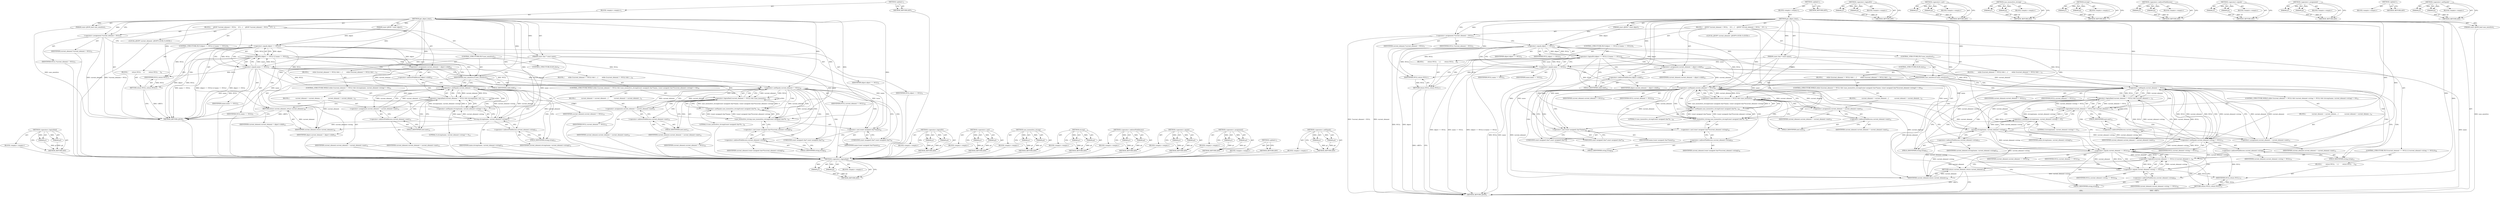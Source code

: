 digraph "&lt;operator&gt;.notEquals" {
vulnerable_125 [label=<(METHOD,&lt;operator&gt;.logicalAnd)>];
vulnerable_126 [label=<(PARAM,p1)>];
vulnerable_127 [label=<(PARAM,p2)>];
vulnerable_128 [label=<(BLOCK,&lt;empty&gt;,&lt;empty&gt;)>];
vulnerable_129 [label=<(METHOD_RETURN,ANY)>];
vulnerable_6 [label=<(METHOD,&lt;global&gt;)<SUB>1</SUB>>];
vulnerable_7 [label=<(BLOCK,&lt;empty&gt;,&lt;empty&gt;)<SUB>1</SUB>>];
vulnerable_8 [label=<(METHOD,get_object_item)<SUB>1</SUB>>];
vulnerable_9 [label=<(PARAM,const cJSON * const object)<SUB>1</SUB>>];
vulnerable_10 [label=<(PARAM,const char * const name)<SUB>1</SUB>>];
vulnerable_11 [label=<(PARAM,const cJSON_bool case_sensitive)<SUB>1</SUB>>];
vulnerable_12 [label=<(BLOCK,{
    cJSON *current_element = NULL;

    if ((...,{
    cJSON *current_element = NULL;

    if ((...)<SUB>2</SUB>>];
vulnerable_13 [label="<(LOCAL,cJSON* current_element: cJSON*)<SUB>3</SUB>>"];
vulnerable_14 [label=<(&lt;operator&gt;.assignment,*current_element = NULL)<SUB>3</SUB>>];
vulnerable_15 [label=<(IDENTIFIER,current_element,*current_element = NULL)<SUB>3</SUB>>];
vulnerable_16 [label=<(IDENTIFIER,NULL,*current_element = NULL)<SUB>3</SUB>>];
vulnerable_17 [label=<(CONTROL_STRUCTURE,IF,if ((object == NULL) || (name == NULL)))<SUB>5</SUB>>];
vulnerable_18 [label=<(&lt;operator&gt;.logicalOr,(object == NULL) || (name == NULL))<SUB>5</SUB>>];
vulnerable_19 [label=<(&lt;operator&gt;.equals,object == NULL)<SUB>5</SUB>>];
vulnerable_20 [label=<(IDENTIFIER,object,object == NULL)<SUB>5</SUB>>];
vulnerable_21 [label=<(IDENTIFIER,NULL,object == NULL)<SUB>5</SUB>>];
vulnerable_22 [label=<(&lt;operator&gt;.equals,name == NULL)<SUB>5</SUB>>];
vulnerable_23 [label=<(IDENTIFIER,name,name == NULL)<SUB>5</SUB>>];
vulnerable_24 [label=<(IDENTIFIER,NULL,name == NULL)<SUB>5</SUB>>];
vulnerable_25 [label=<(BLOCK,{
        return NULL;
    },{
        return NULL;
    })<SUB>6</SUB>>];
vulnerable_26 [label=<(RETURN,return NULL;,return NULL;)<SUB>7</SUB>>];
vulnerable_27 [label=<(IDENTIFIER,NULL,return NULL;)<SUB>7</SUB>>];
vulnerable_28 [label=<(&lt;operator&gt;.assignment,current_element = object-&gt;child)<SUB>10</SUB>>];
vulnerable_29 [label=<(IDENTIFIER,current_element,current_element = object-&gt;child)<SUB>10</SUB>>];
vulnerable_30 [label=<(&lt;operator&gt;.indirectFieldAccess,object-&gt;child)<SUB>10</SUB>>];
vulnerable_31 [label=<(IDENTIFIER,object,current_element = object-&gt;child)<SUB>10</SUB>>];
vulnerable_32 [label=<(FIELD_IDENTIFIER,child,child)<SUB>10</SUB>>];
vulnerable_33 [label=<(CONTROL_STRUCTURE,IF,if (case_sensitive))<SUB>11</SUB>>];
vulnerable_34 [label=<(IDENTIFIER,case_sensitive,if (case_sensitive))<SUB>11</SUB>>];
vulnerable_35 [label=<(BLOCK,{
        while ((current_element != NULL) &amp;&amp; (...,{
        while ((current_element != NULL) &amp;&amp; (...)<SUB>12</SUB>>];
vulnerable_36 [label=<(CONTROL_STRUCTURE,WHILE,while ((current_element != NULL) &amp;&amp; (strcmp(name, current_element-&gt;string) != 0)))<SUB>13</SUB>>];
vulnerable_37 [label=<(&lt;operator&gt;.logicalAnd,(current_element != NULL) &amp;&amp; (strcmp(name, curr...)<SUB>13</SUB>>];
vulnerable_38 [label=<(&lt;operator&gt;.notEquals,current_element != NULL)<SUB>13</SUB>>];
vulnerable_39 [label=<(IDENTIFIER,current_element,current_element != NULL)<SUB>13</SUB>>];
vulnerable_40 [label=<(IDENTIFIER,NULL,current_element != NULL)<SUB>13</SUB>>];
vulnerable_41 [label=<(&lt;operator&gt;.notEquals,strcmp(name, current_element-&gt;string) != 0)<SUB>13</SUB>>];
vulnerable_42 [label=<(strcmp,strcmp(name, current_element-&gt;string))<SUB>13</SUB>>];
vulnerable_43 [label=<(IDENTIFIER,name,strcmp(name, current_element-&gt;string))<SUB>13</SUB>>];
vulnerable_44 [label=<(&lt;operator&gt;.indirectFieldAccess,current_element-&gt;string)<SUB>13</SUB>>];
vulnerable_45 [label=<(IDENTIFIER,current_element,strcmp(name, current_element-&gt;string))<SUB>13</SUB>>];
vulnerable_46 [label=<(FIELD_IDENTIFIER,string,string)<SUB>13</SUB>>];
vulnerable_47 [label=<(LITERAL,0,strcmp(name, current_element-&gt;string) != 0)<SUB>13</SUB>>];
vulnerable_48 [label=<(BLOCK,{
             current_element = current_elemen...,{
             current_element = current_elemen...)<SUB>14</SUB>>];
vulnerable_49 [label=<(&lt;operator&gt;.assignment,current_element = current_element-&gt;next)<SUB>15</SUB>>];
vulnerable_50 [label=<(IDENTIFIER,current_element,current_element = current_element-&gt;next)<SUB>15</SUB>>];
vulnerable_51 [label=<(&lt;operator&gt;.indirectFieldAccess,current_element-&gt;next)<SUB>15</SUB>>];
vulnerable_52 [label=<(IDENTIFIER,current_element,current_element = current_element-&gt;next)<SUB>15</SUB>>];
vulnerable_53 [label=<(FIELD_IDENTIFIER,next,next)<SUB>15</SUB>>];
vulnerable_54 [label=<(CONTROL_STRUCTURE,ELSE,else)<SUB>19</SUB>>];
vulnerable_55 [label=<(BLOCK,{
        while ((current_element != NULL) &amp;&amp; (...,{
        while ((current_element != NULL) &amp;&amp; (...)<SUB>19</SUB>>];
vulnerable_56 [label=<(CONTROL_STRUCTURE,WHILE,while ((current_element != NULL) &amp;&amp; (case_insensitive_strcmp((const unsigned char*)name, (const unsigned char*)(current_element-&gt;string)) != 0)))<SUB>20</SUB>>];
vulnerable_57 [label=<(&lt;operator&gt;.logicalAnd,(current_element != NULL) &amp;&amp; (case_insensitive_...)<SUB>20</SUB>>];
vulnerable_58 [label=<(&lt;operator&gt;.notEquals,current_element != NULL)<SUB>20</SUB>>];
vulnerable_59 [label=<(IDENTIFIER,current_element,current_element != NULL)<SUB>20</SUB>>];
vulnerable_60 [label=<(IDENTIFIER,NULL,current_element != NULL)<SUB>20</SUB>>];
vulnerable_61 [label=<(&lt;operator&gt;.notEquals,case_insensitive_strcmp((const unsigned char*)n...)<SUB>20</SUB>>];
vulnerable_62 [label=<(case_insensitive_strcmp,case_insensitive_strcmp((const unsigned char*)n...)<SUB>20</SUB>>];
vulnerable_63 [label=<(&lt;operator&gt;.cast,(const unsigned char*)name)<SUB>20</SUB>>];
vulnerable_64 [label=<(UNKNOWN,const unsigned char*,const unsigned char*)<SUB>20</SUB>>];
vulnerable_65 [label=<(IDENTIFIER,name,(const unsigned char*)name)<SUB>20</SUB>>];
vulnerable_66 [label=<(&lt;operator&gt;.cast,(const unsigned char*)(current_element-&gt;string))<SUB>20</SUB>>];
vulnerable_67 [label=<(UNKNOWN,const unsigned char*,const unsigned char*)<SUB>20</SUB>>];
vulnerable_68 [label=<(&lt;operator&gt;.indirectFieldAccess,current_element-&gt;string)<SUB>20</SUB>>];
vulnerable_69 [label=<(IDENTIFIER,current_element,(const unsigned char*)(current_element-&gt;string))<SUB>20</SUB>>];
vulnerable_70 [label=<(FIELD_IDENTIFIER,string,string)<SUB>20</SUB>>];
vulnerable_71 [label=<(LITERAL,0,case_insensitive_strcmp((const unsigned char*)n...)<SUB>20</SUB>>];
vulnerable_72 [label=<(BLOCK,{
            current_element = current_element...,{
            current_element = current_element...)<SUB>21</SUB>>];
vulnerable_73 [label=<(&lt;operator&gt;.assignment,current_element = current_element-&gt;next)<SUB>22</SUB>>];
vulnerable_74 [label=<(IDENTIFIER,current_element,current_element = current_element-&gt;next)<SUB>22</SUB>>];
vulnerable_75 [label=<(&lt;operator&gt;.indirectFieldAccess,current_element-&gt;next)<SUB>22</SUB>>];
vulnerable_76 [label=<(IDENTIFIER,current_element,current_element = current_element-&gt;next)<SUB>22</SUB>>];
vulnerable_77 [label=<(FIELD_IDENTIFIER,next,next)<SUB>22</SUB>>];
vulnerable_78 [label=<(RETURN,return current_element;,return current_element;)<SUB>26</SUB>>];
vulnerable_79 [label=<(IDENTIFIER,current_element,return current_element;)<SUB>26</SUB>>];
vulnerable_80 [label=<(METHOD_RETURN,cJSON)<SUB>1</SUB>>];
vulnerable_82 [label=<(METHOD_RETURN,ANY)<SUB>1</SUB>>];
vulnerable_110 [label=<(METHOD,&lt;operator&gt;.logicalOr)>];
vulnerable_111 [label=<(PARAM,p1)>];
vulnerable_112 [label=<(PARAM,p2)>];
vulnerable_113 [label=<(BLOCK,&lt;empty&gt;,&lt;empty&gt;)>];
vulnerable_114 [label=<(METHOD_RETURN,ANY)>];
vulnerable_145 [label=<(METHOD,&lt;operator&gt;.cast)>];
vulnerable_146 [label=<(PARAM,p1)>];
vulnerable_147 [label=<(PARAM,p2)>];
vulnerable_148 [label=<(BLOCK,&lt;empty&gt;,&lt;empty&gt;)>];
vulnerable_149 [label=<(METHOD_RETURN,ANY)>];
vulnerable_140 [label=<(METHOD,case_insensitive_strcmp)>];
vulnerable_141 [label=<(PARAM,p1)>];
vulnerable_142 [label=<(PARAM,p2)>];
vulnerable_143 [label=<(BLOCK,&lt;empty&gt;,&lt;empty&gt;)>];
vulnerable_144 [label=<(METHOD_RETURN,ANY)>];
vulnerable_135 [label=<(METHOD,strcmp)>];
vulnerable_136 [label=<(PARAM,p1)>];
vulnerable_137 [label=<(PARAM,p2)>];
vulnerable_138 [label=<(BLOCK,&lt;empty&gt;,&lt;empty&gt;)>];
vulnerable_139 [label=<(METHOD_RETURN,ANY)>];
vulnerable_120 [label=<(METHOD,&lt;operator&gt;.indirectFieldAccess)>];
vulnerable_121 [label=<(PARAM,p1)>];
vulnerable_122 [label=<(PARAM,p2)>];
vulnerable_123 [label=<(BLOCK,&lt;empty&gt;,&lt;empty&gt;)>];
vulnerable_124 [label=<(METHOD_RETURN,ANY)>];
vulnerable_115 [label=<(METHOD,&lt;operator&gt;.equals)>];
vulnerable_116 [label=<(PARAM,p1)>];
vulnerable_117 [label=<(PARAM,p2)>];
vulnerable_118 [label=<(BLOCK,&lt;empty&gt;,&lt;empty&gt;)>];
vulnerable_119 [label=<(METHOD_RETURN,ANY)>];
vulnerable_105 [label=<(METHOD,&lt;operator&gt;.assignment)>];
vulnerable_106 [label=<(PARAM,p1)>];
vulnerable_107 [label=<(PARAM,p2)>];
vulnerable_108 [label=<(BLOCK,&lt;empty&gt;,&lt;empty&gt;)>];
vulnerable_109 [label=<(METHOD_RETURN,ANY)>];
vulnerable_99 [label=<(METHOD,&lt;global&gt;)<SUB>1</SUB>>];
vulnerable_100 [label=<(BLOCK,&lt;empty&gt;,&lt;empty&gt;)>];
vulnerable_101 [label=<(METHOD_RETURN,ANY)>];
vulnerable_130 [label=<(METHOD,&lt;operator&gt;.notEquals)>];
vulnerable_131 [label=<(PARAM,p1)>];
vulnerable_132 [label=<(PARAM,p2)>];
vulnerable_133 [label=<(BLOCK,&lt;empty&gt;,&lt;empty&gt;)>];
vulnerable_134 [label=<(METHOD_RETURN,ANY)>];
fixed_144 [label=<(METHOD,&lt;operator&gt;.logicalAnd)>];
fixed_145 [label=<(PARAM,p1)>];
fixed_146 [label=<(PARAM,p2)>];
fixed_147 [label=<(BLOCK,&lt;empty&gt;,&lt;empty&gt;)>];
fixed_148 [label=<(METHOD_RETURN,ANY)>];
fixed_6 [label=<(METHOD,&lt;global&gt;)<SUB>1</SUB>>];
fixed_7 [label=<(BLOCK,&lt;empty&gt;,&lt;empty&gt;)<SUB>1</SUB>>];
fixed_8 [label=<(METHOD,get_object_item)<SUB>1</SUB>>];
fixed_9 [label=<(PARAM,const cJSON * const object)<SUB>1</SUB>>];
fixed_10 [label=<(PARAM,const char * const name)<SUB>1</SUB>>];
fixed_11 [label=<(PARAM,const cJSON_bool case_sensitive)<SUB>1</SUB>>];
fixed_12 [label=<(BLOCK,{
    cJSON *current_element = NULL;

    if ((...,{
    cJSON *current_element = NULL;

    if ((...)<SUB>2</SUB>>];
fixed_13 [label="<(LOCAL,cJSON* current_element: cJSON*)<SUB>3</SUB>>"];
fixed_14 [label=<(&lt;operator&gt;.assignment,*current_element = NULL)<SUB>3</SUB>>];
fixed_15 [label=<(IDENTIFIER,current_element,*current_element = NULL)<SUB>3</SUB>>];
fixed_16 [label=<(IDENTIFIER,NULL,*current_element = NULL)<SUB>3</SUB>>];
fixed_17 [label=<(CONTROL_STRUCTURE,IF,if ((object == NULL) || (name == NULL)))<SUB>5</SUB>>];
fixed_18 [label=<(&lt;operator&gt;.logicalOr,(object == NULL) || (name == NULL))<SUB>5</SUB>>];
fixed_19 [label=<(&lt;operator&gt;.equals,object == NULL)<SUB>5</SUB>>];
fixed_20 [label=<(IDENTIFIER,object,object == NULL)<SUB>5</SUB>>];
fixed_21 [label=<(IDENTIFIER,NULL,object == NULL)<SUB>5</SUB>>];
fixed_22 [label=<(&lt;operator&gt;.equals,name == NULL)<SUB>5</SUB>>];
fixed_23 [label=<(IDENTIFIER,name,name == NULL)<SUB>5</SUB>>];
fixed_24 [label=<(IDENTIFIER,NULL,name == NULL)<SUB>5</SUB>>];
fixed_25 [label=<(BLOCK,{
        return NULL;
    },{
        return NULL;
    })<SUB>6</SUB>>];
fixed_26 [label=<(RETURN,return NULL;,return NULL;)<SUB>7</SUB>>];
fixed_27 [label=<(IDENTIFIER,NULL,return NULL;)<SUB>7</SUB>>];
fixed_28 [label=<(&lt;operator&gt;.assignment,current_element = object-&gt;child)<SUB>10</SUB>>];
fixed_29 [label=<(IDENTIFIER,current_element,current_element = object-&gt;child)<SUB>10</SUB>>];
fixed_30 [label=<(&lt;operator&gt;.indirectFieldAccess,object-&gt;child)<SUB>10</SUB>>];
fixed_31 [label=<(IDENTIFIER,object,current_element = object-&gt;child)<SUB>10</SUB>>];
fixed_32 [label=<(FIELD_IDENTIFIER,child,child)<SUB>10</SUB>>];
fixed_33 [label=<(CONTROL_STRUCTURE,IF,if (case_sensitive))<SUB>11</SUB>>];
fixed_34 [label=<(IDENTIFIER,case_sensitive,if (case_sensitive))<SUB>11</SUB>>];
fixed_35 [label=<(BLOCK,{
        while ((current_element != NULL) &amp;&amp; (...,{
        while ((current_element != NULL) &amp;&amp; (...)<SUB>12</SUB>>];
fixed_36 [label=<(CONTROL_STRUCTURE,WHILE,while ((current_element != NULL) &amp;&amp; (current_element-&gt;string != NULL) &amp;&amp; (strcmp(name, current_element-&gt;string) != 0)))<SUB>13</SUB>>];
fixed_37 [label=<(&lt;operator&gt;.logicalAnd,(current_element != NULL) &amp;&amp; (current_element-&gt;...)<SUB>13</SUB>>];
fixed_38 [label=<(&lt;operator&gt;.logicalAnd,(current_element != NULL) &amp;&amp; (current_element-&gt;...)<SUB>13</SUB>>];
fixed_39 [label=<(&lt;operator&gt;.notEquals,current_element != NULL)<SUB>13</SUB>>];
fixed_40 [label=<(IDENTIFIER,current_element,current_element != NULL)<SUB>13</SUB>>];
fixed_41 [label=<(IDENTIFIER,NULL,current_element != NULL)<SUB>13</SUB>>];
fixed_42 [label=<(&lt;operator&gt;.notEquals,current_element-&gt;string != NULL)<SUB>13</SUB>>];
fixed_43 [label=<(&lt;operator&gt;.indirectFieldAccess,current_element-&gt;string)<SUB>13</SUB>>];
fixed_44 [label=<(IDENTIFIER,current_element,current_element-&gt;string != NULL)<SUB>13</SUB>>];
fixed_45 [label=<(FIELD_IDENTIFIER,string,string)<SUB>13</SUB>>];
fixed_46 [label=<(IDENTIFIER,NULL,current_element-&gt;string != NULL)<SUB>13</SUB>>];
fixed_47 [label=<(&lt;operator&gt;.notEquals,strcmp(name, current_element-&gt;string) != 0)<SUB>13</SUB>>];
fixed_48 [label=<(strcmp,strcmp(name, current_element-&gt;string))<SUB>13</SUB>>];
fixed_49 [label=<(IDENTIFIER,name,strcmp(name, current_element-&gt;string))<SUB>13</SUB>>];
fixed_50 [label=<(&lt;operator&gt;.indirectFieldAccess,current_element-&gt;string)<SUB>13</SUB>>];
fixed_51 [label=<(IDENTIFIER,current_element,strcmp(name, current_element-&gt;string))<SUB>13</SUB>>];
fixed_52 [label=<(FIELD_IDENTIFIER,string,string)<SUB>13</SUB>>];
fixed_53 [label=<(LITERAL,0,strcmp(name, current_element-&gt;string) != 0)<SUB>13</SUB>>];
fixed_54 [label=<(BLOCK,{
             current_element = current_elemen...,{
             current_element = current_elemen...)<SUB>14</SUB>>];
fixed_55 [label=<(&lt;operator&gt;.assignment,current_element = current_element-&gt;next)<SUB>15</SUB>>];
fixed_56 [label=<(IDENTIFIER,current_element,current_element = current_element-&gt;next)<SUB>15</SUB>>];
fixed_57 [label=<(&lt;operator&gt;.indirectFieldAccess,current_element-&gt;next)<SUB>15</SUB>>];
fixed_58 [label=<(IDENTIFIER,current_element,current_element = current_element-&gt;next)<SUB>15</SUB>>];
fixed_59 [label=<(FIELD_IDENTIFIER,next,next)<SUB>15</SUB>>];
fixed_60 [label=<(CONTROL_STRUCTURE,ELSE,else)<SUB>19</SUB>>];
fixed_61 [label=<(BLOCK,{
        while ((current_element != NULL) &amp;&amp; (...,{
        while ((current_element != NULL) &amp;&amp; (...)<SUB>19</SUB>>];
fixed_62 [label=<(CONTROL_STRUCTURE,WHILE,while ((current_element != NULL) &amp;&amp; (case_insensitive_strcmp((const unsigned char*)name, (const unsigned char*)(current_element-&gt;string)) != 0)))<SUB>20</SUB>>];
fixed_63 [label=<(&lt;operator&gt;.logicalAnd,(current_element != NULL) &amp;&amp; (case_insensitive_...)<SUB>20</SUB>>];
fixed_64 [label=<(&lt;operator&gt;.notEquals,current_element != NULL)<SUB>20</SUB>>];
fixed_65 [label=<(IDENTIFIER,current_element,current_element != NULL)<SUB>20</SUB>>];
fixed_66 [label=<(IDENTIFIER,NULL,current_element != NULL)<SUB>20</SUB>>];
fixed_67 [label=<(&lt;operator&gt;.notEquals,case_insensitive_strcmp((const unsigned char*)n...)<SUB>20</SUB>>];
fixed_68 [label=<(case_insensitive_strcmp,case_insensitive_strcmp((const unsigned char*)n...)<SUB>20</SUB>>];
fixed_69 [label=<(&lt;operator&gt;.cast,(const unsigned char*)name)<SUB>20</SUB>>];
fixed_70 [label=<(UNKNOWN,const unsigned char*,const unsigned char*)<SUB>20</SUB>>];
fixed_71 [label=<(IDENTIFIER,name,(const unsigned char*)name)<SUB>20</SUB>>];
fixed_72 [label=<(&lt;operator&gt;.cast,(const unsigned char*)(current_element-&gt;string))<SUB>20</SUB>>];
fixed_73 [label=<(UNKNOWN,const unsigned char*,const unsigned char*)<SUB>20</SUB>>];
fixed_74 [label=<(&lt;operator&gt;.indirectFieldAccess,current_element-&gt;string)<SUB>20</SUB>>];
fixed_75 [label=<(IDENTIFIER,current_element,(const unsigned char*)(current_element-&gt;string))<SUB>20</SUB>>];
fixed_76 [label=<(FIELD_IDENTIFIER,string,string)<SUB>20</SUB>>];
fixed_77 [label=<(LITERAL,0,case_insensitive_strcmp((const unsigned char*)n...)<SUB>20</SUB>>];
fixed_78 [label=<(BLOCK,{
            current_element = current_element...,{
            current_element = current_element...)<SUB>21</SUB>>];
fixed_79 [label=<(&lt;operator&gt;.assignment,current_element = current_element-&gt;next)<SUB>22</SUB>>];
fixed_80 [label=<(IDENTIFIER,current_element,current_element = current_element-&gt;next)<SUB>22</SUB>>];
fixed_81 [label=<(&lt;operator&gt;.indirectFieldAccess,current_element-&gt;next)<SUB>22</SUB>>];
fixed_82 [label=<(IDENTIFIER,current_element,current_element = current_element-&gt;next)<SUB>22</SUB>>];
fixed_83 [label=<(FIELD_IDENTIFIER,next,next)<SUB>22</SUB>>];
fixed_84 [label=<(CONTROL_STRUCTURE,IF,if ((current_element == NULL) || (current_element-&gt;string == NULL)))<SUB>26</SUB>>];
fixed_85 [label=<(&lt;operator&gt;.logicalOr,(current_element == NULL) || (current_element-&gt;...)<SUB>26</SUB>>];
fixed_86 [label=<(&lt;operator&gt;.equals,current_element == NULL)<SUB>26</SUB>>];
fixed_87 [label=<(IDENTIFIER,current_element,current_element == NULL)<SUB>26</SUB>>];
fixed_88 [label=<(IDENTIFIER,NULL,current_element == NULL)<SUB>26</SUB>>];
fixed_89 [label=<(&lt;operator&gt;.equals,current_element-&gt;string == NULL)<SUB>26</SUB>>];
fixed_90 [label=<(&lt;operator&gt;.indirectFieldAccess,current_element-&gt;string)<SUB>26</SUB>>];
fixed_91 [label=<(IDENTIFIER,current_element,current_element-&gt;string == NULL)<SUB>26</SUB>>];
fixed_92 [label=<(FIELD_IDENTIFIER,string,string)<SUB>26</SUB>>];
fixed_93 [label=<(IDENTIFIER,NULL,current_element-&gt;string == NULL)<SUB>26</SUB>>];
fixed_94 [label=<(BLOCK,{
        return NULL;
    },{
        return NULL;
    })<SUB>26</SUB>>];
fixed_95 [label=<(RETURN,return NULL;,return NULL;)<SUB>27</SUB>>];
fixed_96 [label=<(IDENTIFIER,NULL,return NULL;)<SUB>27</SUB>>];
fixed_97 [label=<(RETURN,return current_element;,return current_element;)<SUB>30</SUB>>];
fixed_98 [label=<(IDENTIFIER,current_element,return current_element;)<SUB>30</SUB>>];
fixed_99 [label=<(METHOD_RETURN,cJSON)<SUB>1</SUB>>];
fixed_101 [label=<(METHOD_RETURN,ANY)<SUB>1</SUB>>];
fixed_129 [label=<(METHOD,&lt;operator&gt;.logicalOr)>];
fixed_130 [label=<(PARAM,p1)>];
fixed_131 [label=<(PARAM,p2)>];
fixed_132 [label=<(BLOCK,&lt;empty&gt;,&lt;empty&gt;)>];
fixed_133 [label=<(METHOD_RETURN,ANY)>];
fixed_164 [label=<(METHOD,&lt;operator&gt;.cast)>];
fixed_165 [label=<(PARAM,p1)>];
fixed_166 [label=<(PARAM,p2)>];
fixed_167 [label=<(BLOCK,&lt;empty&gt;,&lt;empty&gt;)>];
fixed_168 [label=<(METHOD_RETURN,ANY)>];
fixed_159 [label=<(METHOD,case_insensitive_strcmp)>];
fixed_160 [label=<(PARAM,p1)>];
fixed_161 [label=<(PARAM,p2)>];
fixed_162 [label=<(BLOCK,&lt;empty&gt;,&lt;empty&gt;)>];
fixed_163 [label=<(METHOD_RETURN,ANY)>];
fixed_154 [label=<(METHOD,strcmp)>];
fixed_155 [label=<(PARAM,p1)>];
fixed_156 [label=<(PARAM,p2)>];
fixed_157 [label=<(BLOCK,&lt;empty&gt;,&lt;empty&gt;)>];
fixed_158 [label=<(METHOD_RETURN,ANY)>];
fixed_139 [label=<(METHOD,&lt;operator&gt;.indirectFieldAccess)>];
fixed_140 [label=<(PARAM,p1)>];
fixed_141 [label=<(PARAM,p2)>];
fixed_142 [label=<(BLOCK,&lt;empty&gt;,&lt;empty&gt;)>];
fixed_143 [label=<(METHOD_RETURN,ANY)>];
fixed_134 [label=<(METHOD,&lt;operator&gt;.equals)>];
fixed_135 [label=<(PARAM,p1)>];
fixed_136 [label=<(PARAM,p2)>];
fixed_137 [label=<(BLOCK,&lt;empty&gt;,&lt;empty&gt;)>];
fixed_138 [label=<(METHOD_RETURN,ANY)>];
fixed_124 [label=<(METHOD,&lt;operator&gt;.assignment)>];
fixed_125 [label=<(PARAM,p1)>];
fixed_126 [label=<(PARAM,p2)>];
fixed_127 [label=<(BLOCK,&lt;empty&gt;,&lt;empty&gt;)>];
fixed_128 [label=<(METHOD_RETURN,ANY)>];
fixed_118 [label=<(METHOD,&lt;global&gt;)<SUB>1</SUB>>];
fixed_119 [label=<(BLOCK,&lt;empty&gt;,&lt;empty&gt;)>];
fixed_120 [label=<(METHOD_RETURN,ANY)>];
fixed_149 [label=<(METHOD,&lt;operator&gt;.notEquals)>];
fixed_150 [label=<(PARAM,p1)>];
fixed_151 [label=<(PARAM,p2)>];
fixed_152 [label=<(BLOCK,&lt;empty&gt;,&lt;empty&gt;)>];
fixed_153 [label=<(METHOD_RETURN,ANY)>];
vulnerable_125 -> vulnerable_126  [key=0, label="AST: "];
vulnerable_125 -> vulnerable_126  [key=1, label="DDG: "];
vulnerable_125 -> vulnerable_128  [key=0, label="AST: "];
vulnerable_125 -> vulnerable_127  [key=0, label="AST: "];
vulnerable_125 -> vulnerable_127  [key=1, label="DDG: "];
vulnerable_125 -> vulnerable_129  [key=0, label="AST: "];
vulnerable_125 -> vulnerable_129  [key=1, label="CFG: "];
vulnerable_126 -> vulnerable_129  [key=0, label="DDG: p1"];
vulnerable_127 -> vulnerable_129  [key=0, label="DDG: p2"];
vulnerable_128 -> fixed_144  [key=0];
vulnerable_129 -> fixed_144  [key=0];
vulnerable_6 -> vulnerable_7  [key=0, label="AST: "];
vulnerable_6 -> vulnerable_82  [key=0, label="AST: "];
vulnerable_6 -> vulnerable_82  [key=1, label="CFG: "];
vulnerable_7 -> vulnerable_8  [key=0, label="AST: "];
vulnerable_8 -> vulnerable_9  [key=0, label="AST: "];
vulnerable_8 -> vulnerable_9  [key=1, label="DDG: "];
vulnerable_8 -> vulnerable_10  [key=0, label="AST: "];
vulnerable_8 -> vulnerable_10  [key=1, label="DDG: "];
vulnerable_8 -> vulnerable_11  [key=0, label="AST: "];
vulnerable_8 -> vulnerable_11  [key=1, label="DDG: "];
vulnerable_8 -> vulnerable_12  [key=0, label="AST: "];
vulnerable_8 -> vulnerable_80  [key=0, label="AST: "];
vulnerable_8 -> vulnerable_14  [key=0, label="CFG: "];
vulnerable_8 -> vulnerable_14  [key=1, label="DDG: "];
vulnerable_8 -> vulnerable_34  [key=0, label="DDG: "];
vulnerable_8 -> vulnerable_79  [key=0, label="DDG: "];
vulnerable_8 -> vulnerable_19  [key=0, label="DDG: "];
vulnerable_8 -> vulnerable_22  [key=0, label="DDG: "];
vulnerable_8 -> vulnerable_27  [key=0, label="DDG: "];
vulnerable_8 -> vulnerable_38  [key=0, label="DDG: "];
vulnerable_8 -> vulnerable_41  [key=0, label="DDG: "];
vulnerable_8 -> vulnerable_42  [key=0, label="DDG: "];
vulnerable_8 -> vulnerable_58  [key=0, label="DDG: "];
vulnerable_8 -> vulnerable_61  [key=0, label="DDG: "];
vulnerable_8 -> vulnerable_62  [key=0, label="DDG: "];
vulnerable_8 -> vulnerable_63  [key=0, label="DDG: "];
vulnerable_9 -> vulnerable_19  [key=0, label="DDG: object"];
vulnerable_10 -> vulnerable_80  [key=0, label="DDG: name"];
vulnerable_10 -> vulnerable_22  [key=0, label="DDG: name"];
vulnerable_10 -> vulnerable_42  [key=0, label="DDG: name"];
vulnerable_10 -> vulnerable_62  [key=0, label="DDG: name"];
vulnerable_10 -> vulnerable_63  [key=0, label="DDG: name"];
vulnerable_11 -> vulnerable_80  [key=0, label="DDG: case_sensitive"];
vulnerable_12 -> vulnerable_13  [key=0, label="AST: "];
vulnerable_12 -> vulnerable_14  [key=0, label="AST: "];
vulnerable_12 -> vulnerable_17  [key=0, label="AST: "];
vulnerable_12 -> vulnerable_28  [key=0, label="AST: "];
vulnerable_12 -> vulnerable_33  [key=0, label="AST: "];
vulnerable_12 -> vulnerable_78  [key=0, label="AST: "];
vulnerable_13 -> fixed_144  [key=0];
vulnerable_14 -> vulnerable_15  [key=0, label="AST: "];
vulnerable_14 -> vulnerable_16  [key=0, label="AST: "];
vulnerable_14 -> vulnerable_19  [key=0, label="CFG: "];
vulnerable_14 -> vulnerable_80  [key=0, label="DDG: current_element"];
vulnerable_14 -> vulnerable_80  [key=1, label="DDG: *current_element = NULL"];
vulnerable_15 -> fixed_144  [key=0];
vulnerable_16 -> fixed_144  [key=0];
vulnerable_17 -> vulnerable_18  [key=0, label="AST: "];
vulnerable_17 -> vulnerable_25  [key=0, label="AST: "];
vulnerable_18 -> vulnerable_19  [key=0, label="AST: "];
vulnerable_18 -> vulnerable_22  [key=0, label="AST: "];
vulnerable_18 -> vulnerable_26  [key=0, label="CFG: "];
vulnerable_18 -> vulnerable_26  [key=1, label="CDG: "];
vulnerable_18 -> vulnerable_32  [key=0, label="CFG: "];
vulnerable_18 -> vulnerable_32  [key=1, label="CDG: "];
vulnerable_18 -> vulnerable_80  [key=0, label="DDG: object == NULL"];
vulnerable_18 -> vulnerable_80  [key=1, label="DDG: name == NULL"];
vulnerable_18 -> vulnerable_80  [key=2, label="DDG: (object == NULL) || (name == NULL)"];
vulnerable_18 -> vulnerable_30  [key=0, label="CDG: "];
vulnerable_18 -> vulnerable_34  [key=0, label="CDG: "];
vulnerable_18 -> vulnerable_28  [key=0, label="CDG: "];
vulnerable_18 -> vulnerable_78  [key=0, label="CDG: "];
vulnerable_19 -> vulnerable_20  [key=0, label="AST: "];
vulnerable_19 -> vulnerable_21  [key=0, label="AST: "];
vulnerable_19 -> vulnerable_18  [key=0, label="CFG: "];
vulnerable_19 -> vulnerable_18  [key=1, label="DDG: object"];
vulnerable_19 -> vulnerable_18  [key=2, label="DDG: NULL"];
vulnerable_19 -> vulnerable_22  [key=0, label="CFG: "];
vulnerable_19 -> vulnerable_22  [key=1, label="DDG: NULL"];
vulnerable_19 -> vulnerable_22  [key=2, label="CDG: "];
vulnerable_19 -> vulnerable_80  [key=0, label="DDG: object"];
vulnerable_19 -> vulnerable_80  [key=1, label="DDG: NULL"];
vulnerable_19 -> vulnerable_28  [key=0, label="DDG: object"];
vulnerable_19 -> vulnerable_27  [key=0, label="DDG: NULL"];
vulnerable_19 -> vulnerable_38  [key=0, label="DDG: NULL"];
vulnerable_19 -> vulnerable_58  [key=0, label="DDG: NULL"];
vulnerable_20 -> fixed_144  [key=0];
vulnerable_21 -> fixed_144  [key=0];
vulnerable_22 -> vulnerable_23  [key=0, label="AST: "];
vulnerable_22 -> vulnerable_24  [key=0, label="AST: "];
vulnerable_22 -> vulnerable_18  [key=0, label="CFG: "];
vulnerable_22 -> vulnerable_18  [key=1, label="DDG: name"];
vulnerable_22 -> vulnerable_18  [key=2, label="DDG: NULL"];
vulnerable_22 -> vulnerable_80  [key=0, label="DDG: name"];
vulnerable_22 -> vulnerable_80  [key=1, label="DDG: NULL"];
vulnerable_22 -> vulnerable_27  [key=0, label="DDG: NULL"];
vulnerable_22 -> vulnerable_38  [key=0, label="DDG: NULL"];
vulnerable_22 -> vulnerable_42  [key=0, label="DDG: name"];
vulnerable_22 -> vulnerable_58  [key=0, label="DDG: NULL"];
vulnerable_22 -> vulnerable_62  [key=0, label="DDG: name"];
vulnerable_22 -> vulnerable_63  [key=0, label="DDG: name"];
vulnerable_23 -> fixed_144  [key=0];
vulnerable_24 -> fixed_144  [key=0];
vulnerable_25 -> vulnerable_26  [key=0, label="AST: "];
vulnerable_26 -> vulnerable_27  [key=0, label="AST: "];
vulnerable_26 -> vulnerable_80  [key=0, label="CFG: "];
vulnerable_26 -> vulnerable_80  [key=1, label="DDG: &lt;RET&gt;"];
vulnerable_27 -> vulnerable_26  [key=0, label="DDG: NULL"];
vulnerable_28 -> vulnerable_29  [key=0, label="AST: "];
vulnerable_28 -> vulnerable_30  [key=0, label="AST: "];
vulnerable_28 -> vulnerable_34  [key=0, label="CFG: "];
vulnerable_28 -> vulnerable_38  [key=0, label="DDG: current_element"];
vulnerable_28 -> vulnerable_58  [key=0, label="DDG: current_element"];
vulnerable_29 -> fixed_144  [key=0];
vulnerable_30 -> vulnerable_31  [key=0, label="AST: "];
vulnerable_30 -> vulnerable_32  [key=0, label="AST: "];
vulnerable_30 -> vulnerable_28  [key=0, label="CFG: "];
vulnerable_31 -> fixed_144  [key=0];
vulnerable_32 -> vulnerable_30  [key=0, label="CFG: "];
vulnerable_33 -> vulnerable_34  [key=0, label="AST: "];
vulnerable_33 -> vulnerable_35  [key=0, label="AST: "];
vulnerable_33 -> vulnerable_54  [key=0, label="AST: "];
vulnerable_34 -> vulnerable_38  [key=0, label="CFG: "];
vulnerable_34 -> vulnerable_38  [key=1, label="CDG: "];
vulnerable_34 -> vulnerable_58  [key=0, label="CFG: "];
vulnerable_34 -> vulnerable_58  [key=1, label="CDG: "];
vulnerable_34 -> vulnerable_57  [key=0, label="CDG: "];
vulnerable_34 -> vulnerable_37  [key=0, label="CDG: "];
vulnerable_35 -> vulnerable_36  [key=0, label="AST: "];
vulnerable_36 -> vulnerable_37  [key=0, label="AST: "];
vulnerable_36 -> vulnerable_48  [key=0, label="AST: "];
vulnerable_37 -> vulnerable_38  [key=0, label="AST: "];
vulnerable_37 -> vulnerable_38  [key=1, label="CDG: "];
vulnerable_37 -> vulnerable_41  [key=0, label="AST: "];
vulnerable_37 -> vulnerable_53  [key=0, label="CFG: "];
vulnerable_37 -> vulnerable_53  [key=1, label="CDG: "];
vulnerable_37 -> vulnerable_78  [key=0, label="CFG: "];
vulnerable_37 -> vulnerable_49  [key=0, label="CDG: "];
vulnerable_37 -> vulnerable_51  [key=0, label="CDG: "];
vulnerable_37 -> vulnerable_37  [key=0, label="CDG: "];
vulnerable_38 -> vulnerable_39  [key=0, label="AST: "];
vulnerable_38 -> vulnerable_40  [key=0, label="AST: "];
vulnerable_38 -> vulnerable_37  [key=0, label="CFG: "];
vulnerable_38 -> vulnerable_37  [key=1, label="DDG: current_element"];
vulnerable_38 -> vulnerable_37  [key=2, label="DDG: NULL"];
vulnerable_38 -> vulnerable_46  [key=0, label="CFG: "];
vulnerable_38 -> vulnerable_46  [key=1, label="CDG: "];
vulnerable_38 -> vulnerable_79  [key=0, label="DDG: current_element"];
vulnerable_38 -> vulnerable_49  [key=0, label="DDG: current_element"];
vulnerable_38 -> vulnerable_42  [key=0, label="DDG: current_element"];
vulnerable_38 -> vulnerable_42  [key=1, label="CDG: "];
vulnerable_38 -> vulnerable_44  [key=0, label="CDG: "];
vulnerable_38 -> vulnerable_41  [key=0, label="CDG: "];
vulnerable_39 -> fixed_144  [key=0];
vulnerable_40 -> fixed_144  [key=0];
vulnerable_41 -> vulnerable_42  [key=0, label="AST: "];
vulnerable_41 -> vulnerable_47  [key=0, label="AST: "];
vulnerable_41 -> vulnerable_37  [key=0, label="CFG: "];
vulnerable_41 -> vulnerable_37  [key=1, label="DDG: strcmp(name, current_element-&gt;string)"];
vulnerable_41 -> vulnerable_37  [key=2, label="DDG: 0"];
vulnerable_42 -> vulnerable_43  [key=0, label="AST: "];
vulnerable_42 -> vulnerable_44  [key=0, label="AST: "];
vulnerable_42 -> vulnerable_41  [key=0, label="CFG: "];
vulnerable_42 -> vulnerable_41  [key=1, label="DDG: name"];
vulnerable_42 -> vulnerable_41  [key=2, label="DDG: current_element-&gt;string"];
vulnerable_42 -> vulnerable_79  [key=0, label="DDG: current_element-&gt;string"];
vulnerable_42 -> vulnerable_38  [key=0, label="DDG: current_element-&gt;string"];
vulnerable_43 -> fixed_144  [key=0];
vulnerable_44 -> vulnerable_45  [key=0, label="AST: "];
vulnerable_44 -> vulnerable_46  [key=0, label="AST: "];
vulnerable_44 -> vulnerable_42  [key=0, label="CFG: "];
vulnerable_45 -> fixed_144  [key=0];
vulnerable_46 -> vulnerable_44  [key=0, label="CFG: "];
vulnerable_47 -> fixed_144  [key=0];
vulnerable_48 -> vulnerable_49  [key=0, label="AST: "];
vulnerable_49 -> vulnerable_50  [key=0, label="AST: "];
vulnerable_49 -> vulnerable_51  [key=0, label="AST: "];
vulnerable_49 -> vulnerable_38  [key=0, label="CFG: "];
vulnerable_49 -> vulnerable_38  [key=1, label="DDG: current_element"];
vulnerable_50 -> fixed_144  [key=0];
vulnerable_51 -> vulnerable_52  [key=0, label="AST: "];
vulnerable_51 -> vulnerable_53  [key=0, label="AST: "];
vulnerable_51 -> vulnerable_49  [key=0, label="CFG: "];
vulnerable_52 -> fixed_144  [key=0];
vulnerable_53 -> vulnerable_51  [key=0, label="CFG: "];
vulnerable_54 -> vulnerable_55  [key=0, label="AST: "];
vulnerable_55 -> vulnerable_56  [key=0, label="AST: "];
vulnerable_56 -> vulnerable_57  [key=0, label="AST: "];
vulnerable_56 -> vulnerable_72  [key=0, label="AST: "];
vulnerable_57 -> vulnerable_58  [key=0, label="AST: "];
vulnerable_57 -> vulnerable_58  [key=1, label="CDG: "];
vulnerable_57 -> vulnerable_61  [key=0, label="AST: "];
vulnerable_57 -> vulnerable_77  [key=0, label="CFG: "];
vulnerable_57 -> vulnerable_77  [key=1, label="CDG: "];
vulnerable_57 -> vulnerable_78  [key=0, label="CFG: "];
vulnerable_57 -> vulnerable_73  [key=0, label="CDG: "];
vulnerable_57 -> vulnerable_57  [key=0, label="CDG: "];
vulnerable_57 -> vulnerable_75  [key=0, label="CDG: "];
vulnerable_58 -> vulnerable_59  [key=0, label="AST: "];
vulnerable_58 -> vulnerable_60  [key=0, label="AST: "];
vulnerable_58 -> vulnerable_64  [key=0, label="CFG: "];
vulnerable_58 -> vulnerable_64  [key=1, label="CDG: "];
vulnerable_58 -> vulnerable_57  [key=0, label="CFG: "];
vulnerable_58 -> vulnerable_57  [key=1, label="DDG: current_element"];
vulnerable_58 -> vulnerable_57  [key=2, label="DDG: NULL"];
vulnerable_58 -> vulnerable_79  [key=0, label="DDG: current_element"];
vulnerable_58 -> vulnerable_73  [key=0, label="DDG: current_element"];
vulnerable_58 -> vulnerable_62  [key=0, label="DDG: current_element"];
vulnerable_58 -> vulnerable_62  [key=1, label="CDG: "];
vulnerable_58 -> vulnerable_66  [key=0, label="DDG: current_element"];
vulnerable_58 -> vulnerable_66  [key=1, label="CDG: "];
vulnerable_58 -> vulnerable_68  [key=0, label="CDG: "];
vulnerable_58 -> vulnerable_67  [key=0, label="CDG: "];
vulnerable_58 -> vulnerable_61  [key=0, label="CDG: "];
vulnerable_58 -> vulnerable_70  [key=0, label="CDG: "];
vulnerable_58 -> vulnerable_63  [key=0, label="CDG: "];
vulnerable_59 -> fixed_144  [key=0];
vulnerable_60 -> fixed_144  [key=0];
vulnerable_61 -> vulnerable_62  [key=0, label="AST: "];
vulnerable_61 -> vulnerable_71  [key=0, label="AST: "];
vulnerable_61 -> vulnerable_57  [key=0, label="CFG: "];
vulnerable_61 -> vulnerable_57  [key=1, label="DDG: case_insensitive_strcmp((const unsigned char*)name, (const unsigned char*)(current_element-&gt;string))"];
vulnerable_61 -> vulnerable_57  [key=2, label="DDG: 0"];
vulnerable_62 -> vulnerable_63  [key=0, label="AST: "];
vulnerable_62 -> vulnerable_66  [key=0, label="AST: "];
vulnerable_62 -> vulnerable_61  [key=0, label="CFG: "];
vulnerable_62 -> vulnerable_61  [key=1, label="DDG: (const unsigned char*)name"];
vulnerable_62 -> vulnerable_61  [key=2, label="DDG: (const unsigned char*)(current_element-&gt;string)"];
vulnerable_63 -> vulnerable_64  [key=0, label="AST: "];
vulnerable_63 -> vulnerable_65  [key=0, label="AST: "];
vulnerable_63 -> vulnerable_67  [key=0, label="CFG: "];
vulnerable_64 -> vulnerable_63  [key=0, label="CFG: "];
vulnerable_65 -> fixed_144  [key=0];
vulnerable_66 -> vulnerable_67  [key=0, label="AST: "];
vulnerable_66 -> vulnerable_68  [key=0, label="AST: "];
vulnerable_66 -> vulnerable_62  [key=0, label="CFG: "];
vulnerable_67 -> vulnerable_70  [key=0, label="CFG: "];
vulnerable_68 -> vulnerable_69  [key=0, label="AST: "];
vulnerable_68 -> vulnerable_70  [key=0, label="AST: "];
vulnerable_68 -> vulnerable_66  [key=0, label="CFG: "];
vulnerable_69 -> fixed_144  [key=0];
vulnerable_70 -> vulnerable_68  [key=0, label="CFG: "];
vulnerable_71 -> fixed_144  [key=0];
vulnerable_72 -> vulnerable_73  [key=0, label="AST: "];
vulnerable_73 -> vulnerable_74  [key=0, label="AST: "];
vulnerable_73 -> vulnerable_75  [key=0, label="AST: "];
vulnerable_73 -> vulnerable_58  [key=0, label="CFG: "];
vulnerable_73 -> vulnerable_58  [key=1, label="DDG: current_element"];
vulnerable_74 -> fixed_144  [key=0];
vulnerable_75 -> vulnerable_76  [key=0, label="AST: "];
vulnerable_75 -> vulnerable_77  [key=0, label="AST: "];
vulnerable_75 -> vulnerable_73  [key=0, label="CFG: "];
vulnerable_76 -> fixed_144  [key=0];
vulnerable_77 -> vulnerable_75  [key=0, label="CFG: "];
vulnerable_78 -> vulnerable_79  [key=0, label="AST: "];
vulnerable_78 -> vulnerable_80  [key=0, label="CFG: "];
vulnerable_78 -> vulnerable_80  [key=1, label="DDG: &lt;RET&gt;"];
vulnerable_79 -> vulnerable_78  [key=0, label="DDG: current_element"];
vulnerable_80 -> fixed_144  [key=0];
vulnerable_82 -> fixed_144  [key=0];
vulnerable_110 -> vulnerable_111  [key=0, label="AST: "];
vulnerable_110 -> vulnerable_111  [key=1, label="DDG: "];
vulnerable_110 -> vulnerable_113  [key=0, label="AST: "];
vulnerable_110 -> vulnerable_112  [key=0, label="AST: "];
vulnerable_110 -> vulnerable_112  [key=1, label="DDG: "];
vulnerable_110 -> vulnerable_114  [key=0, label="AST: "];
vulnerable_110 -> vulnerable_114  [key=1, label="CFG: "];
vulnerable_111 -> vulnerable_114  [key=0, label="DDG: p1"];
vulnerable_112 -> vulnerable_114  [key=0, label="DDG: p2"];
vulnerable_113 -> fixed_144  [key=0];
vulnerable_114 -> fixed_144  [key=0];
vulnerable_145 -> vulnerable_146  [key=0, label="AST: "];
vulnerable_145 -> vulnerable_146  [key=1, label="DDG: "];
vulnerable_145 -> vulnerable_148  [key=0, label="AST: "];
vulnerable_145 -> vulnerable_147  [key=0, label="AST: "];
vulnerable_145 -> vulnerable_147  [key=1, label="DDG: "];
vulnerable_145 -> vulnerable_149  [key=0, label="AST: "];
vulnerable_145 -> vulnerable_149  [key=1, label="CFG: "];
vulnerable_146 -> vulnerable_149  [key=0, label="DDG: p1"];
vulnerable_147 -> vulnerable_149  [key=0, label="DDG: p2"];
vulnerable_148 -> fixed_144  [key=0];
vulnerable_149 -> fixed_144  [key=0];
vulnerable_140 -> vulnerable_141  [key=0, label="AST: "];
vulnerable_140 -> vulnerable_141  [key=1, label="DDG: "];
vulnerable_140 -> vulnerable_143  [key=0, label="AST: "];
vulnerable_140 -> vulnerable_142  [key=0, label="AST: "];
vulnerable_140 -> vulnerable_142  [key=1, label="DDG: "];
vulnerable_140 -> vulnerable_144  [key=0, label="AST: "];
vulnerable_140 -> vulnerable_144  [key=1, label="CFG: "];
vulnerable_141 -> vulnerable_144  [key=0, label="DDG: p1"];
vulnerable_142 -> vulnerable_144  [key=0, label="DDG: p2"];
vulnerable_143 -> fixed_144  [key=0];
vulnerable_144 -> fixed_144  [key=0];
vulnerable_135 -> vulnerable_136  [key=0, label="AST: "];
vulnerable_135 -> vulnerable_136  [key=1, label="DDG: "];
vulnerable_135 -> vulnerable_138  [key=0, label="AST: "];
vulnerable_135 -> vulnerable_137  [key=0, label="AST: "];
vulnerable_135 -> vulnerable_137  [key=1, label="DDG: "];
vulnerable_135 -> vulnerable_139  [key=0, label="AST: "];
vulnerable_135 -> vulnerable_139  [key=1, label="CFG: "];
vulnerable_136 -> vulnerable_139  [key=0, label="DDG: p1"];
vulnerable_137 -> vulnerable_139  [key=0, label="DDG: p2"];
vulnerable_138 -> fixed_144  [key=0];
vulnerable_139 -> fixed_144  [key=0];
vulnerable_120 -> vulnerable_121  [key=0, label="AST: "];
vulnerable_120 -> vulnerable_121  [key=1, label="DDG: "];
vulnerable_120 -> vulnerable_123  [key=0, label="AST: "];
vulnerable_120 -> vulnerable_122  [key=0, label="AST: "];
vulnerable_120 -> vulnerable_122  [key=1, label="DDG: "];
vulnerable_120 -> vulnerable_124  [key=0, label="AST: "];
vulnerable_120 -> vulnerable_124  [key=1, label="CFG: "];
vulnerable_121 -> vulnerable_124  [key=0, label="DDG: p1"];
vulnerable_122 -> vulnerable_124  [key=0, label="DDG: p2"];
vulnerable_123 -> fixed_144  [key=0];
vulnerable_124 -> fixed_144  [key=0];
vulnerable_115 -> vulnerable_116  [key=0, label="AST: "];
vulnerable_115 -> vulnerable_116  [key=1, label="DDG: "];
vulnerable_115 -> vulnerable_118  [key=0, label="AST: "];
vulnerable_115 -> vulnerable_117  [key=0, label="AST: "];
vulnerable_115 -> vulnerable_117  [key=1, label="DDG: "];
vulnerable_115 -> vulnerable_119  [key=0, label="AST: "];
vulnerable_115 -> vulnerable_119  [key=1, label="CFG: "];
vulnerable_116 -> vulnerable_119  [key=0, label="DDG: p1"];
vulnerable_117 -> vulnerable_119  [key=0, label="DDG: p2"];
vulnerable_118 -> fixed_144  [key=0];
vulnerable_119 -> fixed_144  [key=0];
vulnerable_105 -> vulnerable_106  [key=0, label="AST: "];
vulnerable_105 -> vulnerable_106  [key=1, label="DDG: "];
vulnerable_105 -> vulnerable_108  [key=0, label="AST: "];
vulnerable_105 -> vulnerable_107  [key=0, label="AST: "];
vulnerable_105 -> vulnerable_107  [key=1, label="DDG: "];
vulnerable_105 -> vulnerable_109  [key=0, label="AST: "];
vulnerable_105 -> vulnerable_109  [key=1, label="CFG: "];
vulnerable_106 -> vulnerable_109  [key=0, label="DDG: p1"];
vulnerable_107 -> vulnerable_109  [key=0, label="DDG: p2"];
vulnerable_108 -> fixed_144  [key=0];
vulnerable_109 -> fixed_144  [key=0];
vulnerable_99 -> vulnerable_100  [key=0, label="AST: "];
vulnerable_99 -> vulnerable_101  [key=0, label="AST: "];
vulnerable_99 -> vulnerable_101  [key=1, label="CFG: "];
vulnerable_100 -> fixed_144  [key=0];
vulnerable_101 -> fixed_144  [key=0];
vulnerable_130 -> vulnerable_131  [key=0, label="AST: "];
vulnerable_130 -> vulnerable_131  [key=1, label="DDG: "];
vulnerable_130 -> vulnerable_133  [key=0, label="AST: "];
vulnerable_130 -> vulnerable_132  [key=0, label="AST: "];
vulnerable_130 -> vulnerable_132  [key=1, label="DDG: "];
vulnerable_130 -> vulnerable_134  [key=0, label="AST: "];
vulnerable_130 -> vulnerable_134  [key=1, label="CFG: "];
vulnerable_131 -> vulnerable_134  [key=0, label="DDG: p1"];
vulnerable_132 -> vulnerable_134  [key=0, label="DDG: p2"];
vulnerable_133 -> fixed_144  [key=0];
vulnerable_134 -> fixed_144  [key=0];
fixed_144 -> fixed_145  [key=0, label="AST: "];
fixed_144 -> fixed_145  [key=1, label="DDG: "];
fixed_144 -> fixed_147  [key=0, label="AST: "];
fixed_144 -> fixed_146  [key=0, label="AST: "];
fixed_144 -> fixed_146  [key=1, label="DDG: "];
fixed_144 -> fixed_148  [key=0, label="AST: "];
fixed_144 -> fixed_148  [key=1, label="CFG: "];
fixed_145 -> fixed_148  [key=0, label="DDG: p1"];
fixed_146 -> fixed_148  [key=0, label="DDG: p2"];
fixed_6 -> fixed_7  [key=0, label="AST: "];
fixed_6 -> fixed_101  [key=0, label="AST: "];
fixed_6 -> fixed_101  [key=1, label="CFG: "];
fixed_7 -> fixed_8  [key=0, label="AST: "];
fixed_8 -> fixed_9  [key=0, label="AST: "];
fixed_8 -> fixed_9  [key=1, label="DDG: "];
fixed_8 -> fixed_10  [key=0, label="AST: "];
fixed_8 -> fixed_10  [key=1, label="DDG: "];
fixed_8 -> fixed_11  [key=0, label="AST: "];
fixed_8 -> fixed_11  [key=1, label="DDG: "];
fixed_8 -> fixed_12  [key=0, label="AST: "];
fixed_8 -> fixed_99  [key=0, label="AST: "];
fixed_8 -> fixed_14  [key=0, label="CFG: "];
fixed_8 -> fixed_14  [key=1, label="DDG: "];
fixed_8 -> fixed_34  [key=0, label="DDG: "];
fixed_8 -> fixed_98  [key=0, label="DDG: "];
fixed_8 -> fixed_19  [key=0, label="DDG: "];
fixed_8 -> fixed_22  [key=0, label="DDG: "];
fixed_8 -> fixed_27  [key=0, label="DDG: "];
fixed_8 -> fixed_86  [key=0, label="DDG: "];
fixed_8 -> fixed_89  [key=0, label="DDG: "];
fixed_8 -> fixed_96  [key=0, label="DDG: "];
fixed_8 -> fixed_47  [key=0, label="DDG: "];
fixed_8 -> fixed_39  [key=0, label="DDG: "];
fixed_8 -> fixed_42  [key=0, label="DDG: "];
fixed_8 -> fixed_48  [key=0, label="DDG: "];
fixed_8 -> fixed_64  [key=0, label="DDG: "];
fixed_8 -> fixed_67  [key=0, label="DDG: "];
fixed_8 -> fixed_68  [key=0, label="DDG: "];
fixed_8 -> fixed_69  [key=0, label="DDG: "];
fixed_9 -> fixed_19  [key=0, label="DDG: object"];
fixed_10 -> fixed_99  [key=0, label="DDG: name"];
fixed_10 -> fixed_22  [key=0, label="DDG: name"];
fixed_10 -> fixed_48  [key=0, label="DDG: name"];
fixed_10 -> fixed_68  [key=0, label="DDG: name"];
fixed_10 -> fixed_69  [key=0, label="DDG: name"];
fixed_11 -> fixed_99  [key=0, label="DDG: case_sensitive"];
fixed_12 -> fixed_13  [key=0, label="AST: "];
fixed_12 -> fixed_14  [key=0, label="AST: "];
fixed_12 -> fixed_17  [key=0, label="AST: "];
fixed_12 -> fixed_28  [key=0, label="AST: "];
fixed_12 -> fixed_33  [key=0, label="AST: "];
fixed_12 -> fixed_84  [key=0, label="AST: "];
fixed_12 -> fixed_97  [key=0, label="AST: "];
fixed_14 -> fixed_15  [key=0, label="AST: "];
fixed_14 -> fixed_16  [key=0, label="AST: "];
fixed_14 -> fixed_19  [key=0, label="CFG: "];
fixed_14 -> fixed_99  [key=0, label="DDG: current_element"];
fixed_14 -> fixed_99  [key=1, label="DDG: *current_element = NULL"];
fixed_17 -> fixed_18  [key=0, label="AST: "];
fixed_17 -> fixed_25  [key=0, label="AST: "];
fixed_18 -> fixed_19  [key=0, label="AST: "];
fixed_18 -> fixed_22  [key=0, label="AST: "];
fixed_18 -> fixed_26  [key=0, label="CFG: "];
fixed_18 -> fixed_26  [key=1, label="CDG: "];
fixed_18 -> fixed_32  [key=0, label="CFG: "];
fixed_18 -> fixed_32  [key=1, label="CDG: "];
fixed_18 -> fixed_99  [key=0, label="DDG: object == NULL"];
fixed_18 -> fixed_99  [key=1, label="DDG: name == NULL"];
fixed_18 -> fixed_99  [key=2, label="DDG: (object == NULL) || (name == NULL)"];
fixed_18 -> fixed_30  [key=0, label="CDG: "];
fixed_18 -> fixed_34  [key=0, label="CDG: "];
fixed_18 -> fixed_28  [key=0, label="CDG: "];
fixed_18 -> fixed_85  [key=0, label="CDG: "];
fixed_18 -> fixed_86  [key=0, label="CDG: "];
fixed_19 -> fixed_20  [key=0, label="AST: "];
fixed_19 -> fixed_21  [key=0, label="AST: "];
fixed_19 -> fixed_18  [key=0, label="CFG: "];
fixed_19 -> fixed_18  [key=1, label="DDG: object"];
fixed_19 -> fixed_18  [key=2, label="DDG: NULL"];
fixed_19 -> fixed_22  [key=0, label="CFG: "];
fixed_19 -> fixed_22  [key=1, label="DDG: NULL"];
fixed_19 -> fixed_22  [key=2, label="CDG: "];
fixed_19 -> fixed_99  [key=0, label="DDG: object"];
fixed_19 -> fixed_99  [key=1, label="DDG: NULL"];
fixed_19 -> fixed_28  [key=0, label="DDG: object"];
fixed_19 -> fixed_27  [key=0, label="DDG: NULL"];
fixed_19 -> fixed_39  [key=0, label="DDG: NULL"];
fixed_19 -> fixed_64  [key=0, label="DDG: NULL"];
fixed_22 -> fixed_23  [key=0, label="AST: "];
fixed_22 -> fixed_24  [key=0, label="AST: "];
fixed_22 -> fixed_18  [key=0, label="CFG: "];
fixed_22 -> fixed_18  [key=1, label="DDG: name"];
fixed_22 -> fixed_18  [key=2, label="DDG: NULL"];
fixed_22 -> fixed_99  [key=0, label="DDG: name"];
fixed_22 -> fixed_99  [key=1, label="DDG: NULL"];
fixed_22 -> fixed_27  [key=0, label="DDG: NULL"];
fixed_22 -> fixed_39  [key=0, label="DDG: NULL"];
fixed_22 -> fixed_48  [key=0, label="DDG: name"];
fixed_22 -> fixed_64  [key=0, label="DDG: NULL"];
fixed_22 -> fixed_68  [key=0, label="DDG: name"];
fixed_22 -> fixed_69  [key=0, label="DDG: name"];
fixed_25 -> fixed_26  [key=0, label="AST: "];
fixed_26 -> fixed_27  [key=0, label="AST: "];
fixed_26 -> fixed_99  [key=0, label="CFG: "];
fixed_26 -> fixed_99  [key=1, label="DDG: &lt;RET&gt;"];
fixed_27 -> fixed_26  [key=0, label="DDG: NULL"];
fixed_28 -> fixed_29  [key=0, label="AST: "];
fixed_28 -> fixed_30  [key=0, label="AST: "];
fixed_28 -> fixed_34  [key=0, label="CFG: "];
fixed_28 -> fixed_39  [key=0, label="DDG: current_element"];
fixed_28 -> fixed_64  [key=0, label="DDG: current_element"];
fixed_30 -> fixed_31  [key=0, label="AST: "];
fixed_30 -> fixed_32  [key=0, label="AST: "];
fixed_30 -> fixed_28  [key=0, label="CFG: "];
fixed_32 -> fixed_30  [key=0, label="CFG: "];
fixed_33 -> fixed_34  [key=0, label="AST: "];
fixed_33 -> fixed_35  [key=0, label="AST: "];
fixed_33 -> fixed_60  [key=0, label="AST: "];
fixed_34 -> fixed_39  [key=0, label="CFG: "];
fixed_34 -> fixed_39  [key=1, label="CDG: "];
fixed_34 -> fixed_64  [key=0, label="CFG: "];
fixed_34 -> fixed_64  [key=1, label="CDG: "];
fixed_34 -> fixed_37  [key=0, label="CDG: "];
fixed_34 -> fixed_38  [key=0, label="CDG: "];
fixed_34 -> fixed_63  [key=0, label="CDG: "];
fixed_35 -> fixed_36  [key=0, label="AST: "];
fixed_36 -> fixed_37  [key=0, label="AST: "];
fixed_36 -> fixed_54  [key=0, label="AST: "];
fixed_37 -> fixed_38  [key=0, label="AST: "];
fixed_37 -> fixed_38  [key=1, label="CDG: "];
fixed_37 -> fixed_47  [key=0, label="AST: "];
fixed_37 -> fixed_59  [key=0, label="CFG: "];
fixed_37 -> fixed_59  [key=1, label="CDG: "];
fixed_37 -> fixed_86  [key=0, label="CFG: "];
fixed_37 -> fixed_57  [key=0, label="CDG: "];
fixed_37 -> fixed_37  [key=0, label="CDG: "];
fixed_37 -> fixed_55  [key=0, label="CDG: "];
fixed_37 -> fixed_39  [key=0, label="CDG: "];
fixed_38 -> fixed_39  [key=0, label="AST: "];
fixed_38 -> fixed_42  [key=0, label="AST: "];
fixed_38 -> fixed_37  [key=0, label="CFG: "];
fixed_38 -> fixed_37  [key=1, label="DDG: current_element != NULL"];
fixed_38 -> fixed_37  [key=2, label="DDG: current_element-&gt;string != NULL"];
fixed_38 -> fixed_52  [key=0, label="CFG: "];
fixed_38 -> fixed_52  [key=1, label="CDG: "];
fixed_38 -> fixed_47  [key=0, label="CDG: "];
fixed_38 -> fixed_48  [key=0, label="CDG: "];
fixed_38 -> fixed_50  [key=0, label="CDG: "];
fixed_39 -> fixed_40  [key=0, label="AST: "];
fixed_39 -> fixed_41  [key=0, label="AST: "];
fixed_39 -> fixed_38  [key=0, label="CFG: "];
fixed_39 -> fixed_38  [key=1, label="DDG: current_element"];
fixed_39 -> fixed_38  [key=2, label="DDG: NULL"];
fixed_39 -> fixed_45  [key=0, label="CFG: "];
fixed_39 -> fixed_45  [key=1, label="CDG: "];
fixed_39 -> fixed_98  [key=0, label="DDG: current_element"];
fixed_39 -> fixed_86  [key=0, label="DDG: current_element"];
fixed_39 -> fixed_86  [key=1, label="DDG: NULL"];
fixed_39 -> fixed_55  [key=0, label="DDG: current_element"];
fixed_39 -> fixed_42  [key=0, label="DDG: current_element"];
fixed_39 -> fixed_42  [key=1, label="DDG: NULL"];
fixed_39 -> fixed_42  [key=2, label="CDG: "];
fixed_39 -> fixed_48  [key=0, label="DDG: current_element"];
fixed_39 -> fixed_43  [key=0, label="CDG: "];
fixed_42 -> fixed_43  [key=0, label="AST: "];
fixed_42 -> fixed_46  [key=0, label="AST: "];
fixed_42 -> fixed_38  [key=0, label="CFG: "];
fixed_42 -> fixed_38  [key=1, label="DDG: current_element-&gt;string"];
fixed_42 -> fixed_38  [key=2, label="DDG: NULL"];
fixed_42 -> fixed_98  [key=0, label="DDG: current_element-&gt;string"];
fixed_42 -> fixed_86  [key=0, label="DDG: current_element-&gt;string"];
fixed_42 -> fixed_86  [key=1, label="DDG: NULL"];
fixed_42 -> fixed_89  [key=0, label="DDG: current_element-&gt;string"];
fixed_42 -> fixed_39  [key=0, label="DDG: current_element-&gt;string"];
fixed_42 -> fixed_39  [key=1, label="DDG: NULL"];
fixed_42 -> fixed_48  [key=0, label="DDG: current_element-&gt;string"];
fixed_43 -> fixed_44  [key=0, label="AST: "];
fixed_43 -> fixed_45  [key=0, label="AST: "];
fixed_43 -> fixed_42  [key=0, label="CFG: "];
fixed_45 -> fixed_43  [key=0, label="CFG: "];
fixed_47 -> fixed_48  [key=0, label="AST: "];
fixed_47 -> fixed_53  [key=0, label="AST: "];
fixed_47 -> fixed_37  [key=0, label="CFG: "];
fixed_47 -> fixed_37  [key=1, label="DDG: strcmp(name, current_element-&gt;string)"];
fixed_47 -> fixed_37  [key=2, label="DDG: 0"];
fixed_48 -> fixed_49  [key=0, label="AST: "];
fixed_48 -> fixed_50  [key=0, label="AST: "];
fixed_48 -> fixed_47  [key=0, label="CFG: "];
fixed_48 -> fixed_47  [key=1, label="DDG: name"];
fixed_48 -> fixed_47  [key=2, label="DDG: current_element-&gt;string"];
fixed_48 -> fixed_98  [key=0, label="DDG: current_element-&gt;string"];
fixed_48 -> fixed_86  [key=0, label="DDG: current_element-&gt;string"];
fixed_48 -> fixed_89  [key=0, label="DDG: current_element-&gt;string"];
fixed_48 -> fixed_39  [key=0, label="DDG: current_element-&gt;string"];
fixed_48 -> fixed_42  [key=0, label="DDG: current_element-&gt;string"];
fixed_50 -> fixed_51  [key=0, label="AST: "];
fixed_50 -> fixed_52  [key=0, label="AST: "];
fixed_50 -> fixed_48  [key=0, label="CFG: "];
fixed_52 -> fixed_50  [key=0, label="CFG: "];
fixed_54 -> fixed_55  [key=0, label="AST: "];
fixed_55 -> fixed_56  [key=0, label="AST: "];
fixed_55 -> fixed_57  [key=0, label="AST: "];
fixed_55 -> fixed_39  [key=0, label="CFG: "];
fixed_55 -> fixed_39  [key=1, label="DDG: current_element"];
fixed_57 -> fixed_58  [key=0, label="AST: "];
fixed_57 -> fixed_59  [key=0, label="AST: "];
fixed_57 -> fixed_55  [key=0, label="CFG: "];
fixed_59 -> fixed_57  [key=0, label="CFG: "];
fixed_60 -> fixed_61  [key=0, label="AST: "];
fixed_61 -> fixed_62  [key=0, label="AST: "];
fixed_62 -> fixed_63  [key=0, label="AST: "];
fixed_62 -> fixed_78  [key=0, label="AST: "];
fixed_63 -> fixed_64  [key=0, label="AST: "];
fixed_63 -> fixed_64  [key=1, label="CDG: "];
fixed_63 -> fixed_67  [key=0, label="AST: "];
fixed_63 -> fixed_83  [key=0, label="CFG: "];
fixed_63 -> fixed_83  [key=1, label="CDG: "];
fixed_63 -> fixed_86  [key=0, label="CFG: "];
fixed_63 -> fixed_81  [key=0, label="CDG: "];
fixed_63 -> fixed_79  [key=0, label="CDG: "];
fixed_63 -> fixed_63  [key=0, label="CDG: "];
fixed_64 -> fixed_65  [key=0, label="AST: "];
fixed_64 -> fixed_66  [key=0, label="AST: "];
fixed_64 -> fixed_70  [key=0, label="CFG: "];
fixed_64 -> fixed_70  [key=1, label="CDG: "];
fixed_64 -> fixed_63  [key=0, label="CFG: "];
fixed_64 -> fixed_63  [key=1, label="DDG: current_element"];
fixed_64 -> fixed_63  [key=2, label="DDG: NULL"];
fixed_64 -> fixed_98  [key=0, label="DDG: current_element"];
fixed_64 -> fixed_86  [key=0, label="DDG: current_element"];
fixed_64 -> fixed_86  [key=1, label="DDG: NULL"];
fixed_64 -> fixed_89  [key=0, label="DDG: current_element"];
fixed_64 -> fixed_79  [key=0, label="DDG: current_element"];
fixed_64 -> fixed_68  [key=0, label="DDG: current_element"];
fixed_64 -> fixed_68  [key=1, label="CDG: "];
fixed_64 -> fixed_72  [key=0, label="DDG: current_element"];
fixed_64 -> fixed_72  [key=1, label="CDG: "];
fixed_64 -> fixed_73  [key=0, label="CDG: "];
fixed_64 -> fixed_69  [key=0, label="CDG: "];
fixed_64 -> fixed_67  [key=0, label="CDG: "];
fixed_64 -> fixed_74  [key=0, label="CDG: "];
fixed_64 -> fixed_76  [key=0, label="CDG: "];
fixed_67 -> fixed_68  [key=0, label="AST: "];
fixed_67 -> fixed_77  [key=0, label="AST: "];
fixed_67 -> fixed_63  [key=0, label="CFG: "];
fixed_67 -> fixed_63  [key=1, label="DDG: case_insensitive_strcmp((const unsigned char*)name, (const unsigned char*)(current_element-&gt;string))"];
fixed_67 -> fixed_63  [key=2, label="DDG: 0"];
fixed_68 -> fixed_69  [key=0, label="AST: "];
fixed_68 -> fixed_72  [key=0, label="AST: "];
fixed_68 -> fixed_67  [key=0, label="CFG: "];
fixed_68 -> fixed_67  [key=1, label="DDG: (const unsigned char*)name"];
fixed_68 -> fixed_67  [key=2, label="DDG: (const unsigned char*)(current_element-&gt;string)"];
fixed_69 -> fixed_70  [key=0, label="AST: "];
fixed_69 -> fixed_71  [key=0, label="AST: "];
fixed_69 -> fixed_73  [key=0, label="CFG: "];
fixed_70 -> fixed_69  [key=0, label="CFG: "];
fixed_72 -> fixed_73  [key=0, label="AST: "];
fixed_72 -> fixed_74  [key=0, label="AST: "];
fixed_72 -> fixed_68  [key=0, label="CFG: "];
fixed_73 -> fixed_76  [key=0, label="CFG: "];
fixed_74 -> fixed_75  [key=0, label="AST: "];
fixed_74 -> fixed_76  [key=0, label="AST: "];
fixed_74 -> fixed_72  [key=0, label="CFG: "];
fixed_76 -> fixed_74  [key=0, label="CFG: "];
fixed_78 -> fixed_79  [key=0, label="AST: "];
fixed_79 -> fixed_80  [key=0, label="AST: "];
fixed_79 -> fixed_81  [key=0, label="AST: "];
fixed_79 -> fixed_64  [key=0, label="CFG: "];
fixed_79 -> fixed_64  [key=1, label="DDG: current_element"];
fixed_81 -> fixed_82  [key=0, label="AST: "];
fixed_81 -> fixed_83  [key=0, label="AST: "];
fixed_81 -> fixed_79  [key=0, label="CFG: "];
fixed_83 -> fixed_81  [key=0, label="CFG: "];
fixed_84 -> fixed_85  [key=0, label="AST: "];
fixed_84 -> fixed_94  [key=0, label="AST: "];
fixed_85 -> fixed_86  [key=0, label="AST: "];
fixed_85 -> fixed_89  [key=0, label="AST: "];
fixed_85 -> fixed_95  [key=0, label="CFG: "];
fixed_85 -> fixed_95  [key=1, label="CDG: "];
fixed_85 -> fixed_97  [key=0, label="CFG: "];
fixed_85 -> fixed_97  [key=1, label="CDG: "];
fixed_86 -> fixed_87  [key=0, label="AST: "];
fixed_86 -> fixed_88  [key=0, label="AST: "];
fixed_86 -> fixed_85  [key=0, label="CFG: "];
fixed_86 -> fixed_85  [key=1, label="DDG: current_element"];
fixed_86 -> fixed_85  [key=2, label="DDG: NULL"];
fixed_86 -> fixed_92  [key=0, label="CFG: "];
fixed_86 -> fixed_92  [key=1, label="CDG: "];
fixed_86 -> fixed_98  [key=0, label="DDG: current_element"];
fixed_86 -> fixed_89  [key=0, label="DDG: current_element"];
fixed_86 -> fixed_89  [key=1, label="DDG: NULL"];
fixed_86 -> fixed_89  [key=2, label="CDG: "];
fixed_86 -> fixed_96  [key=0, label="DDG: NULL"];
fixed_86 -> fixed_90  [key=0, label="CDG: "];
fixed_89 -> fixed_90  [key=0, label="AST: "];
fixed_89 -> fixed_93  [key=0, label="AST: "];
fixed_89 -> fixed_85  [key=0, label="CFG: "];
fixed_89 -> fixed_85  [key=1, label="DDG: current_element-&gt;string"];
fixed_89 -> fixed_85  [key=2, label="DDG: NULL"];
fixed_89 -> fixed_98  [key=0, label="DDG: current_element-&gt;string"];
fixed_89 -> fixed_96  [key=0, label="DDG: NULL"];
fixed_90 -> fixed_91  [key=0, label="AST: "];
fixed_90 -> fixed_92  [key=0, label="AST: "];
fixed_90 -> fixed_89  [key=0, label="CFG: "];
fixed_92 -> fixed_90  [key=0, label="CFG: "];
fixed_94 -> fixed_95  [key=0, label="AST: "];
fixed_95 -> fixed_96  [key=0, label="AST: "];
fixed_95 -> fixed_99  [key=0, label="CFG: "];
fixed_95 -> fixed_99  [key=1, label="DDG: &lt;RET&gt;"];
fixed_96 -> fixed_95  [key=0, label="DDG: NULL"];
fixed_97 -> fixed_98  [key=0, label="AST: "];
fixed_97 -> fixed_99  [key=0, label="CFG: "];
fixed_97 -> fixed_99  [key=1, label="DDG: &lt;RET&gt;"];
fixed_98 -> fixed_97  [key=0, label="DDG: current_element"];
fixed_129 -> fixed_130  [key=0, label="AST: "];
fixed_129 -> fixed_130  [key=1, label="DDG: "];
fixed_129 -> fixed_132  [key=0, label="AST: "];
fixed_129 -> fixed_131  [key=0, label="AST: "];
fixed_129 -> fixed_131  [key=1, label="DDG: "];
fixed_129 -> fixed_133  [key=0, label="AST: "];
fixed_129 -> fixed_133  [key=1, label="CFG: "];
fixed_130 -> fixed_133  [key=0, label="DDG: p1"];
fixed_131 -> fixed_133  [key=0, label="DDG: p2"];
fixed_164 -> fixed_165  [key=0, label="AST: "];
fixed_164 -> fixed_165  [key=1, label="DDG: "];
fixed_164 -> fixed_167  [key=0, label="AST: "];
fixed_164 -> fixed_166  [key=0, label="AST: "];
fixed_164 -> fixed_166  [key=1, label="DDG: "];
fixed_164 -> fixed_168  [key=0, label="AST: "];
fixed_164 -> fixed_168  [key=1, label="CFG: "];
fixed_165 -> fixed_168  [key=0, label="DDG: p1"];
fixed_166 -> fixed_168  [key=0, label="DDG: p2"];
fixed_159 -> fixed_160  [key=0, label="AST: "];
fixed_159 -> fixed_160  [key=1, label="DDG: "];
fixed_159 -> fixed_162  [key=0, label="AST: "];
fixed_159 -> fixed_161  [key=0, label="AST: "];
fixed_159 -> fixed_161  [key=1, label="DDG: "];
fixed_159 -> fixed_163  [key=0, label="AST: "];
fixed_159 -> fixed_163  [key=1, label="CFG: "];
fixed_160 -> fixed_163  [key=0, label="DDG: p1"];
fixed_161 -> fixed_163  [key=0, label="DDG: p2"];
fixed_154 -> fixed_155  [key=0, label="AST: "];
fixed_154 -> fixed_155  [key=1, label="DDG: "];
fixed_154 -> fixed_157  [key=0, label="AST: "];
fixed_154 -> fixed_156  [key=0, label="AST: "];
fixed_154 -> fixed_156  [key=1, label="DDG: "];
fixed_154 -> fixed_158  [key=0, label="AST: "];
fixed_154 -> fixed_158  [key=1, label="CFG: "];
fixed_155 -> fixed_158  [key=0, label="DDG: p1"];
fixed_156 -> fixed_158  [key=0, label="DDG: p2"];
fixed_139 -> fixed_140  [key=0, label="AST: "];
fixed_139 -> fixed_140  [key=1, label="DDG: "];
fixed_139 -> fixed_142  [key=0, label="AST: "];
fixed_139 -> fixed_141  [key=0, label="AST: "];
fixed_139 -> fixed_141  [key=1, label="DDG: "];
fixed_139 -> fixed_143  [key=0, label="AST: "];
fixed_139 -> fixed_143  [key=1, label="CFG: "];
fixed_140 -> fixed_143  [key=0, label="DDG: p1"];
fixed_141 -> fixed_143  [key=0, label="DDG: p2"];
fixed_134 -> fixed_135  [key=0, label="AST: "];
fixed_134 -> fixed_135  [key=1, label="DDG: "];
fixed_134 -> fixed_137  [key=0, label="AST: "];
fixed_134 -> fixed_136  [key=0, label="AST: "];
fixed_134 -> fixed_136  [key=1, label="DDG: "];
fixed_134 -> fixed_138  [key=0, label="AST: "];
fixed_134 -> fixed_138  [key=1, label="CFG: "];
fixed_135 -> fixed_138  [key=0, label="DDG: p1"];
fixed_136 -> fixed_138  [key=0, label="DDG: p2"];
fixed_124 -> fixed_125  [key=0, label="AST: "];
fixed_124 -> fixed_125  [key=1, label="DDG: "];
fixed_124 -> fixed_127  [key=0, label="AST: "];
fixed_124 -> fixed_126  [key=0, label="AST: "];
fixed_124 -> fixed_126  [key=1, label="DDG: "];
fixed_124 -> fixed_128  [key=0, label="AST: "];
fixed_124 -> fixed_128  [key=1, label="CFG: "];
fixed_125 -> fixed_128  [key=0, label="DDG: p1"];
fixed_126 -> fixed_128  [key=0, label="DDG: p2"];
fixed_118 -> fixed_119  [key=0, label="AST: "];
fixed_118 -> fixed_120  [key=0, label="AST: "];
fixed_118 -> fixed_120  [key=1, label="CFG: "];
fixed_149 -> fixed_150  [key=0, label="AST: "];
fixed_149 -> fixed_150  [key=1, label="DDG: "];
fixed_149 -> fixed_152  [key=0, label="AST: "];
fixed_149 -> fixed_151  [key=0, label="AST: "];
fixed_149 -> fixed_151  [key=1, label="DDG: "];
fixed_149 -> fixed_153  [key=0, label="AST: "];
fixed_149 -> fixed_153  [key=1, label="CFG: "];
fixed_150 -> fixed_153  [key=0, label="DDG: p1"];
fixed_151 -> fixed_153  [key=0, label="DDG: p2"];
}
